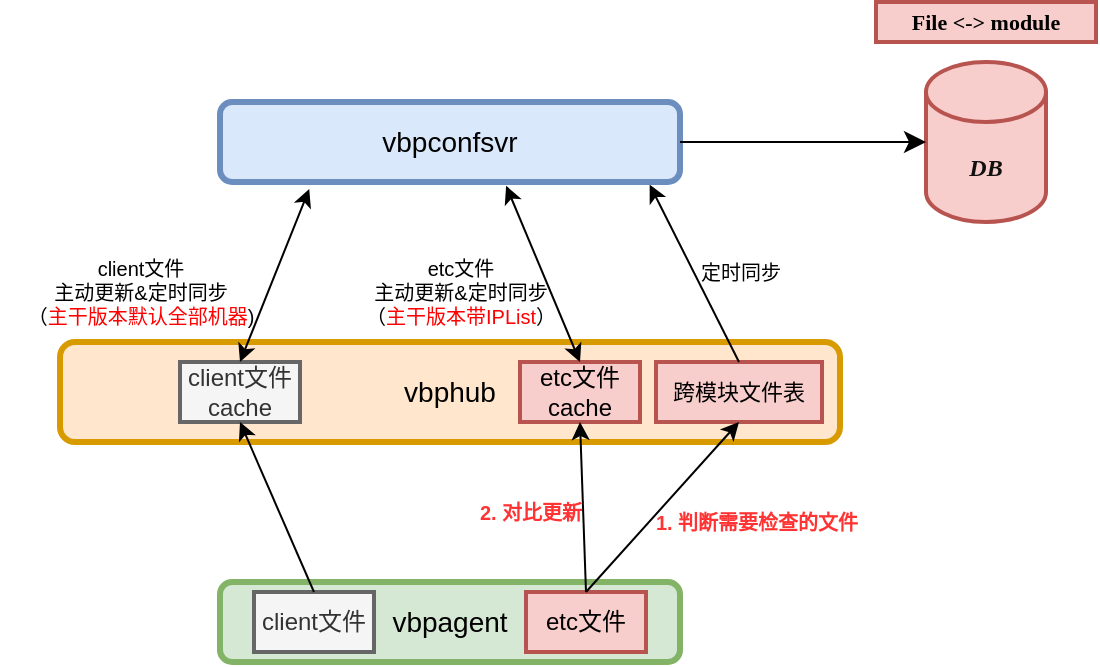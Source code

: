 <mxfile version="22.0.8" type="github">
  <diagram name="第 1 页" id="3QN_L99QRxnpCt4TK57H">
    <mxGraphModel dx="830" dy="442" grid="1" gridSize="10" guides="1" tooltips="1" connect="1" arrows="1" fold="1" page="1" pageScale="1" pageWidth="827" pageHeight="1169" math="0" shadow="0">
      <root>
        <mxCell id="0" />
        <mxCell id="1" parent="0" />
        <mxCell id="ks44Y-bHQrXXDw-JOLaS-1" value="&lt;font style=&quot;font-size: 14px;&quot;&gt;vbpconfsvr&lt;/font&gt;" style="rounded=1;whiteSpace=wrap;html=1;strokeWidth=3;fillColor=#dae8fc;strokeColor=#6c8ebf;" vertex="1" parent="1">
          <mxGeometry x="310" y="360" width="230" height="40" as="geometry" />
        </mxCell>
        <mxCell id="ks44Y-bHQrXXDw-JOLaS-5" value="&lt;b&gt;&lt;i&gt;&lt;font color=&quot;#121111&quot;&gt;DB&lt;/font&gt;&lt;/i&gt;&lt;/b&gt;" style="shape=cylinder3;whiteSpace=wrap;html=1;boundedLbl=1;backgroundOutline=1;size=15;fillColor=#f8cecc;strokeColor=#b85450;strokeWidth=2;fontFamily=Comic Sans MS;" vertex="1" parent="1">
          <mxGeometry x="663" y="340" width="60" height="80" as="geometry" />
        </mxCell>
        <mxCell id="ks44Y-bHQrXXDw-JOLaS-6" value="&lt;b style=&quot;font-size: 11px;&quot;&gt;&lt;font style=&quot;font-size: 11px;&quot;&gt;&lt;font style=&quot;font-size: 11px;&quot;&gt;File &amp;lt;&lt;/font&gt;-&amp;gt; module&lt;/font&gt;&lt;/b&gt;" style="rounded=0;whiteSpace=wrap;html=1;fontFamily=Comic Sans MS;fillColor=#f8cecc;strokeColor=#b85450;strokeWidth=2;" vertex="1" parent="1">
          <mxGeometry x="638" y="310" width="110" height="20" as="geometry" />
        </mxCell>
        <mxCell id="ks44Y-bHQrXXDw-JOLaS-7" value="&lt;font style=&quot;font-size: 14px;&quot;&gt;vbphub&lt;/font&gt;" style="rounded=1;whiteSpace=wrap;html=1;strokeWidth=3;fillColor=#ffe6cc;strokeColor=#d79b00;" vertex="1" parent="1">
          <mxGeometry x="230" y="480" width="390" height="50" as="geometry" />
        </mxCell>
        <mxCell id="ks44Y-bHQrXXDw-JOLaS-8" value="&lt;font style=&quot;font-size: 14px;&quot;&gt;vbpagent&lt;/font&gt;" style="rounded=1;whiteSpace=wrap;html=1;strokeWidth=3;fillColor=#d5e8d4;strokeColor=#82b366;" vertex="1" parent="1">
          <mxGeometry x="310" y="600" width="230" height="40" as="geometry" />
        </mxCell>
        <mxCell id="ks44Y-bHQrXXDw-JOLaS-21" value="etc文件cache" style="rounded=0;whiteSpace=wrap;html=1;fillColor=#f8cecc;strokeColor=#b85450;strokeWidth=2;" vertex="1" parent="1">
          <mxGeometry x="460" y="490" width="60" height="30" as="geometry" />
        </mxCell>
        <mxCell id="ks44Y-bHQrXXDw-JOLaS-23" value="&lt;font style=&quot;font-size: 11px;&quot;&gt;跨模块文件表&lt;/font&gt;" style="rounded=0;whiteSpace=wrap;html=1;fillColor=#f8cecc;strokeColor=#b85450;strokeWidth=2;" vertex="1" parent="1">
          <mxGeometry x="528" y="490" width="83" height="30" as="geometry" />
        </mxCell>
        <mxCell id="ks44Y-bHQrXXDw-JOLaS-24" value="client文件cache" style="rounded=0;whiteSpace=wrap;html=1;fillColor=#f5f5f5;strokeColor=#666666;fontColor=#333333;strokeWidth=2;" vertex="1" parent="1">
          <mxGeometry x="290" y="490" width="60" height="30" as="geometry" />
        </mxCell>
        <mxCell id="ks44Y-bHQrXXDw-JOLaS-25" value="" style="edgeStyle=elbowEdgeStyle;elbow=horizontal;endArrow=classic;html=1;curved=0;rounded=0;endSize=8;startSize=8;exitX=1;exitY=0.5;exitDx=0;exitDy=0;entryX=0;entryY=0.5;entryDx=0;entryDy=0;entryPerimeter=0;" edge="1" parent="1" source="ks44Y-bHQrXXDw-JOLaS-1" target="ks44Y-bHQrXXDw-JOLaS-5">
          <mxGeometry width="50" height="50" relative="1" as="geometry">
            <mxPoint x="430" y="520" as="sourcePoint" />
            <mxPoint x="480" y="470" as="targetPoint" />
          </mxGeometry>
        </mxCell>
        <mxCell id="ks44Y-bHQrXXDw-JOLaS-26" value="" style="endArrow=classic;html=1;rounded=0;entryX=0.934;entryY=1.033;entryDx=0;entryDy=0;entryPerimeter=0;exitX=0.5;exitY=0;exitDx=0;exitDy=0;" edge="1" parent="1" source="ks44Y-bHQrXXDw-JOLaS-23" target="ks44Y-bHQrXXDw-JOLaS-1">
          <mxGeometry width="50" height="50" relative="1" as="geometry">
            <mxPoint x="430" y="520" as="sourcePoint" />
            <mxPoint x="480" y="470" as="targetPoint" />
          </mxGeometry>
        </mxCell>
        <mxCell id="ks44Y-bHQrXXDw-JOLaS-27" value="&lt;font style=&quot;font-size: 10px;&quot;&gt;定时同步&lt;/font&gt;" style="text;html=1;align=center;verticalAlign=middle;resizable=0;points=[];autosize=1;strokeColor=none;fillColor=none;" vertex="1" parent="1">
          <mxGeometry x="540" y="430" width="60" height="30" as="geometry" />
        </mxCell>
        <mxCell id="ks44Y-bHQrXXDw-JOLaS-30" value="etc文件&lt;br style=&quot;font-size: 10px;&quot;&gt;主动更新&amp;amp;定时同步&lt;br&gt;（&lt;font color=&quot;#ff0000&quot;&gt;主干版本带IPList&lt;/font&gt;）" style="text;html=1;align=center;verticalAlign=middle;resizable=0;points=[];autosize=1;strokeColor=none;fillColor=none;fontSize=10;" vertex="1" parent="1">
          <mxGeometry x="370" y="430" width="120" height="50" as="geometry" />
        </mxCell>
        <mxCell id="ks44Y-bHQrXXDw-JOLaS-31" value="client文件&lt;br style=&quot;font-size: 10px;&quot;&gt;主动更新&amp;amp;定时同步&lt;br&gt;（&lt;font color=&quot;#ff0000&quot;&gt;主干版本默认全部机器&lt;/font&gt;)" style="text;html=1;align=center;verticalAlign=middle;resizable=0;points=[];autosize=1;strokeColor=none;fillColor=none;fontSize=10;" vertex="1" parent="1">
          <mxGeometry x="200" y="430" width="140" height="50" as="geometry" />
        </mxCell>
        <mxCell id="ks44Y-bHQrXXDw-JOLaS-32" value="etc文件" style="rounded=0;whiteSpace=wrap;html=1;fillColor=#f8cecc;strokeColor=#b85450;strokeWidth=2;" vertex="1" parent="1">
          <mxGeometry x="463" y="605" width="60" height="30" as="geometry" />
        </mxCell>
        <mxCell id="ks44Y-bHQrXXDw-JOLaS-33" value="client文件" style="rounded=0;whiteSpace=wrap;html=1;strokeWidth=2;fillColor=#f5f5f5;strokeColor=#666666;fontColor=#333333;" vertex="1" parent="1">
          <mxGeometry x="327" y="605" width="60" height="30" as="geometry" />
        </mxCell>
        <mxCell id="ks44Y-bHQrXXDw-JOLaS-34" value="" style="endArrow=classic;html=1;rounded=0;entryX=0.5;entryY=1;entryDx=0;entryDy=0;exitX=0.5;exitY=0;exitDx=0;exitDy=0;" edge="1" parent="1" source="ks44Y-bHQrXXDw-JOLaS-33" target="ks44Y-bHQrXXDw-JOLaS-24">
          <mxGeometry width="50" height="50" relative="1" as="geometry">
            <mxPoint x="364" y="415" as="sourcePoint" />
            <mxPoint x="330" y="500" as="targetPoint" />
          </mxGeometry>
        </mxCell>
        <mxCell id="ks44Y-bHQrXXDw-JOLaS-37" value="" style="endArrow=classic;startArrow=classic;html=1;rounded=0;entryX=0.622;entryY=1.047;entryDx=0;entryDy=0;entryPerimeter=0;exitX=0.5;exitY=0;exitDx=0;exitDy=0;" edge="1" parent="1" source="ks44Y-bHQrXXDw-JOLaS-21" target="ks44Y-bHQrXXDw-JOLaS-1">
          <mxGeometry width="50" height="50" relative="1" as="geometry">
            <mxPoint x="440" y="480" as="sourcePoint" />
            <mxPoint x="490" y="430" as="targetPoint" />
          </mxGeometry>
        </mxCell>
        <mxCell id="ks44Y-bHQrXXDw-JOLaS-38" value="" style="endArrow=classic;startArrow=classic;html=1;rounded=0;entryX=0.194;entryY=1.087;entryDx=0;entryDy=0;entryPerimeter=0;exitX=0.5;exitY=0;exitDx=0;exitDy=0;" edge="1" parent="1" source="ks44Y-bHQrXXDw-JOLaS-24" target="ks44Y-bHQrXXDw-JOLaS-1">
          <mxGeometry width="50" height="50" relative="1" as="geometry">
            <mxPoint x="500" y="500" as="sourcePoint" />
            <mxPoint x="463" y="412" as="targetPoint" />
          </mxGeometry>
        </mxCell>
        <mxCell id="ks44Y-bHQrXXDw-JOLaS-42" value="" style="endArrow=classic;html=1;rounded=0;exitX=0.5;exitY=0;exitDx=0;exitDy=0;" edge="1" parent="1" source="ks44Y-bHQrXXDw-JOLaS-32">
          <mxGeometry width="50" height="50" relative="1" as="geometry">
            <mxPoint x="440" y="480" as="sourcePoint" />
            <mxPoint x="490" y="520" as="targetPoint" />
          </mxGeometry>
        </mxCell>
        <mxCell id="ks44Y-bHQrXXDw-JOLaS-43" value="&lt;font style=&quot;font-size: 10px;&quot;&gt;1. 判断需要检查的文件&lt;br&gt;&lt;/font&gt;" style="text;html=1;align=center;verticalAlign=middle;resizable=0;points=[];autosize=1;strokeColor=none;fillColor=none;fontColor=#FF3333;fontStyle=1" vertex="1" parent="1">
          <mxGeometry x="518" y="555" width="120" height="30" as="geometry" />
        </mxCell>
        <mxCell id="ks44Y-bHQrXXDw-JOLaS-44" value="" style="endArrow=classic;html=1;rounded=0;exitX=0.5;exitY=0;exitDx=0;exitDy=0;entryX=0.5;entryY=1;entryDx=0;entryDy=0;" edge="1" parent="1" source="ks44Y-bHQrXXDw-JOLaS-32" target="ks44Y-bHQrXXDw-JOLaS-23">
          <mxGeometry width="50" height="50" relative="1" as="geometry">
            <mxPoint x="440" y="480" as="sourcePoint" />
            <mxPoint x="490" y="430" as="targetPoint" />
          </mxGeometry>
        </mxCell>
        <mxCell id="ks44Y-bHQrXXDw-JOLaS-45" value="&lt;font style=&quot;font-size: 10px;&quot;&gt;2. 对比更新&lt;br&gt;&lt;/font&gt;" style="text;html=1;align=center;verticalAlign=middle;resizable=0;points=[];autosize=1;strokeColor=none;fillColor=none;fontColor=#FF3333;fontStyle=1" vertex="1" parent="1">
          <mxGeometry x="430" y="550" width="70" height="30" as="geometry" />
        </mxCell>
      </root>
    </mxGraphModel>
  </diagram>
</mxfile>
